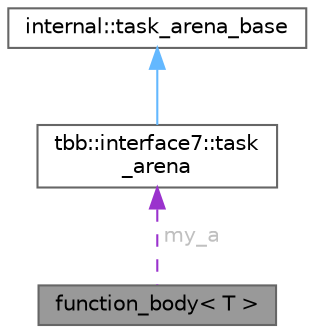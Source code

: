 digraph "function_body&lt; T &gt;"
{
 // LATEX_PDF_SIZE
  bgcolor="transparent";
  edge [fontname=Helvetica,fontsize=10,labelfontname=Helvetica,labelfontsize=10];
  node [fontname=Helvetica,fontsize=10,shape=box,height=0.2,width=0.4];
  Node1 [id="Node000001",label="function_body\< T \>",height=0.2,width=0.4,color="gray40", fillcolor="grey60", style="filled", fontcolor="black",tooltip=" "];
  Node2 -> Node1 [id="edge3_Node000001_Node000002",dir="back",color="darkorchid3",style="dashed",tooltip=" ",label=" my_a",fontcolor="grey" ];
  Node2 [id="Node000002",label="tbb::interface7::task\l_arena",height=0.2,width=0.4,color="gray40", fillcolor="white", style="filled",URL="$classtbb_1_1interface7_1_1task__arena.html",tooltip=" "];
  Node3 -> Node2 [id="edge4_Node000002_Node000003",dir="back",color="steelblue1",style="solid",tooltip=" "];
  Node3 [id="Node000003",label="internal::task_arena_base",height=0.2,width=0.4,color="gray40", fillcolor="white", style="filled",tooltip=" "];
}
